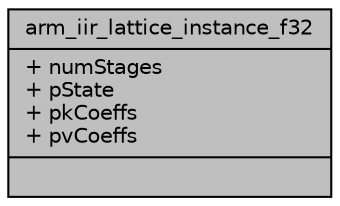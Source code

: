 digraph "arm_iir_lattice_instance_f32"
{
  edge [fontname="Helvetica",fontsize="10",labelfontname="Helvetica",labelfontsize="10"];
  node [fontname="Helvetica",fontsize="10",shape=record];
  Node1 [label="{arm_iir_lattice_instance_f32\n|+ numStages\l+ pState\l+ pkCoeffs\l+ pvCoeffs\l|}",height=0.2,width=0.4,color="black", fillcolor="grey75", style="filled", fontcolor="black"];
}

